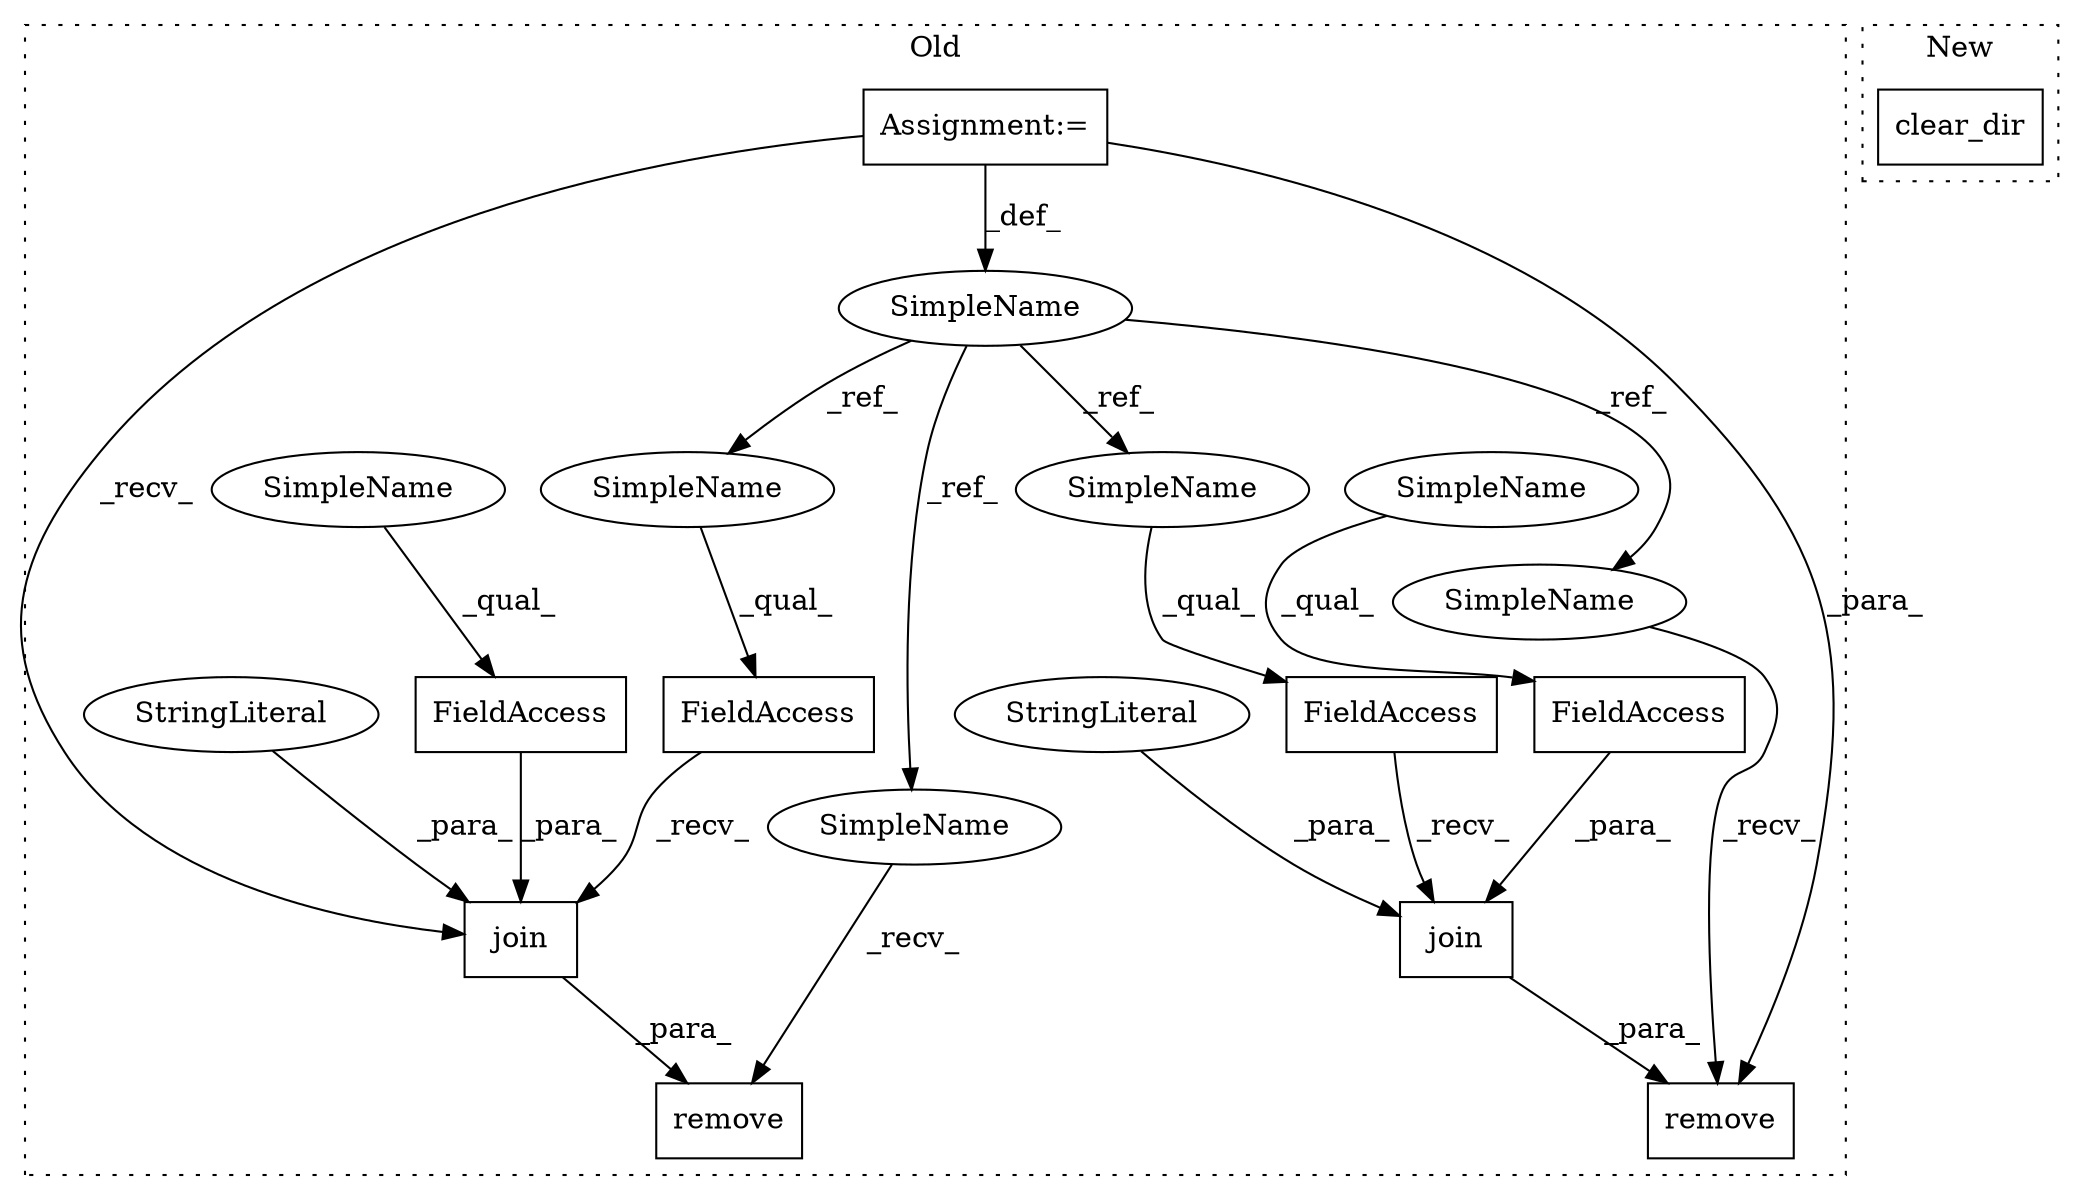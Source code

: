 digraph G {
subgraph cluster0 {
1 [label="join" a="32" s="1509,1553" l="5,1" shape="box"];
3 [label="FieldAccess" a="22" s="1514" l="26" shape="box"];
4 [label="FieldAccess" a="22" s="1584" l="26" shape="box"];
5 [label="FieldAccess" a="22" s="1501" l="7" shape="box"];
6 [label="SimpleName" a="42" s="1453" l="2" shape="ellipse"];
7 [label="remove" a="32" s="1494,1554" l="7,1" shape="box"];
8 [label="FieldAccess" a="22" s="1571" l="7" shape="box"];
9 [label="join" a="32" s="1579,1621" l="5,1" shape="box"];
10 [label="StringLiteral" a="45" s="1541" l="12" shape="ellipse"];
11 [label="StringLiteral" a="45" s="1611" l="10" shape="ellipse"];
12 [label="Assignment:=" a="7" s="1453" l="2" shape="box"];
13 [label="remove" a="32" s="1564,1622" l="7,1" shape="box"];
14 [label="SimpleName" a="42" s="1584" l="8" shape="ellipse"];
15 [label="SimpleName" a="42" s="1514" l="8" shape="ellipse"];
16 [label="SimpleName" a="42" s="1491" l="2" shape="ellipse"];
17 [label="SimpleName" a="42" s="1501" l="2" shape="ellipse"];
18 [label="SimpleName" a="42" s="1571" l="2" shape="ellipse"];
19 [label="SimpleName" a="42" s="1561" l="2" shape="ellipse"];
label = "Old";
style="dotted";
}
subgraph cluster1 {
2 [label="clear_dir" a="32" s="1479" l="11" shape="box"];
label = "New";
style="dotted";
}
1 -> 7 [label="_para_"];
3 -> 1 [label="_para_"];
4 -> 9 [label="_para_"];
5 -> 1 [label="_recv_"];
6 -> 18 [label="_ref_"];
6 -> 17 [label="_ref_"];
6 -> 19 [label="_ref_"];
6 -> 16 [label="_ref_"];
8 -> 9 [label="_recv_"];
9 -> 13 [label="_para_"];
10 -> 1 [label="_para_"];
11 -> 9 [label="_para_"];
12 -> 7 [label="_para_"];
12 -> 6 [label="_def_"];
12 -> 9 [label="_recv_"];
14 -> 4 [label="_qual_"];
15 -> 3 [label="_qual_"];
16 -> 7 [label="_recv_"];
17 -> 5 [label="_qual_"];
18 -> 8 [label="_qual_"];
19 -> 13 [label="_recv_"];
}